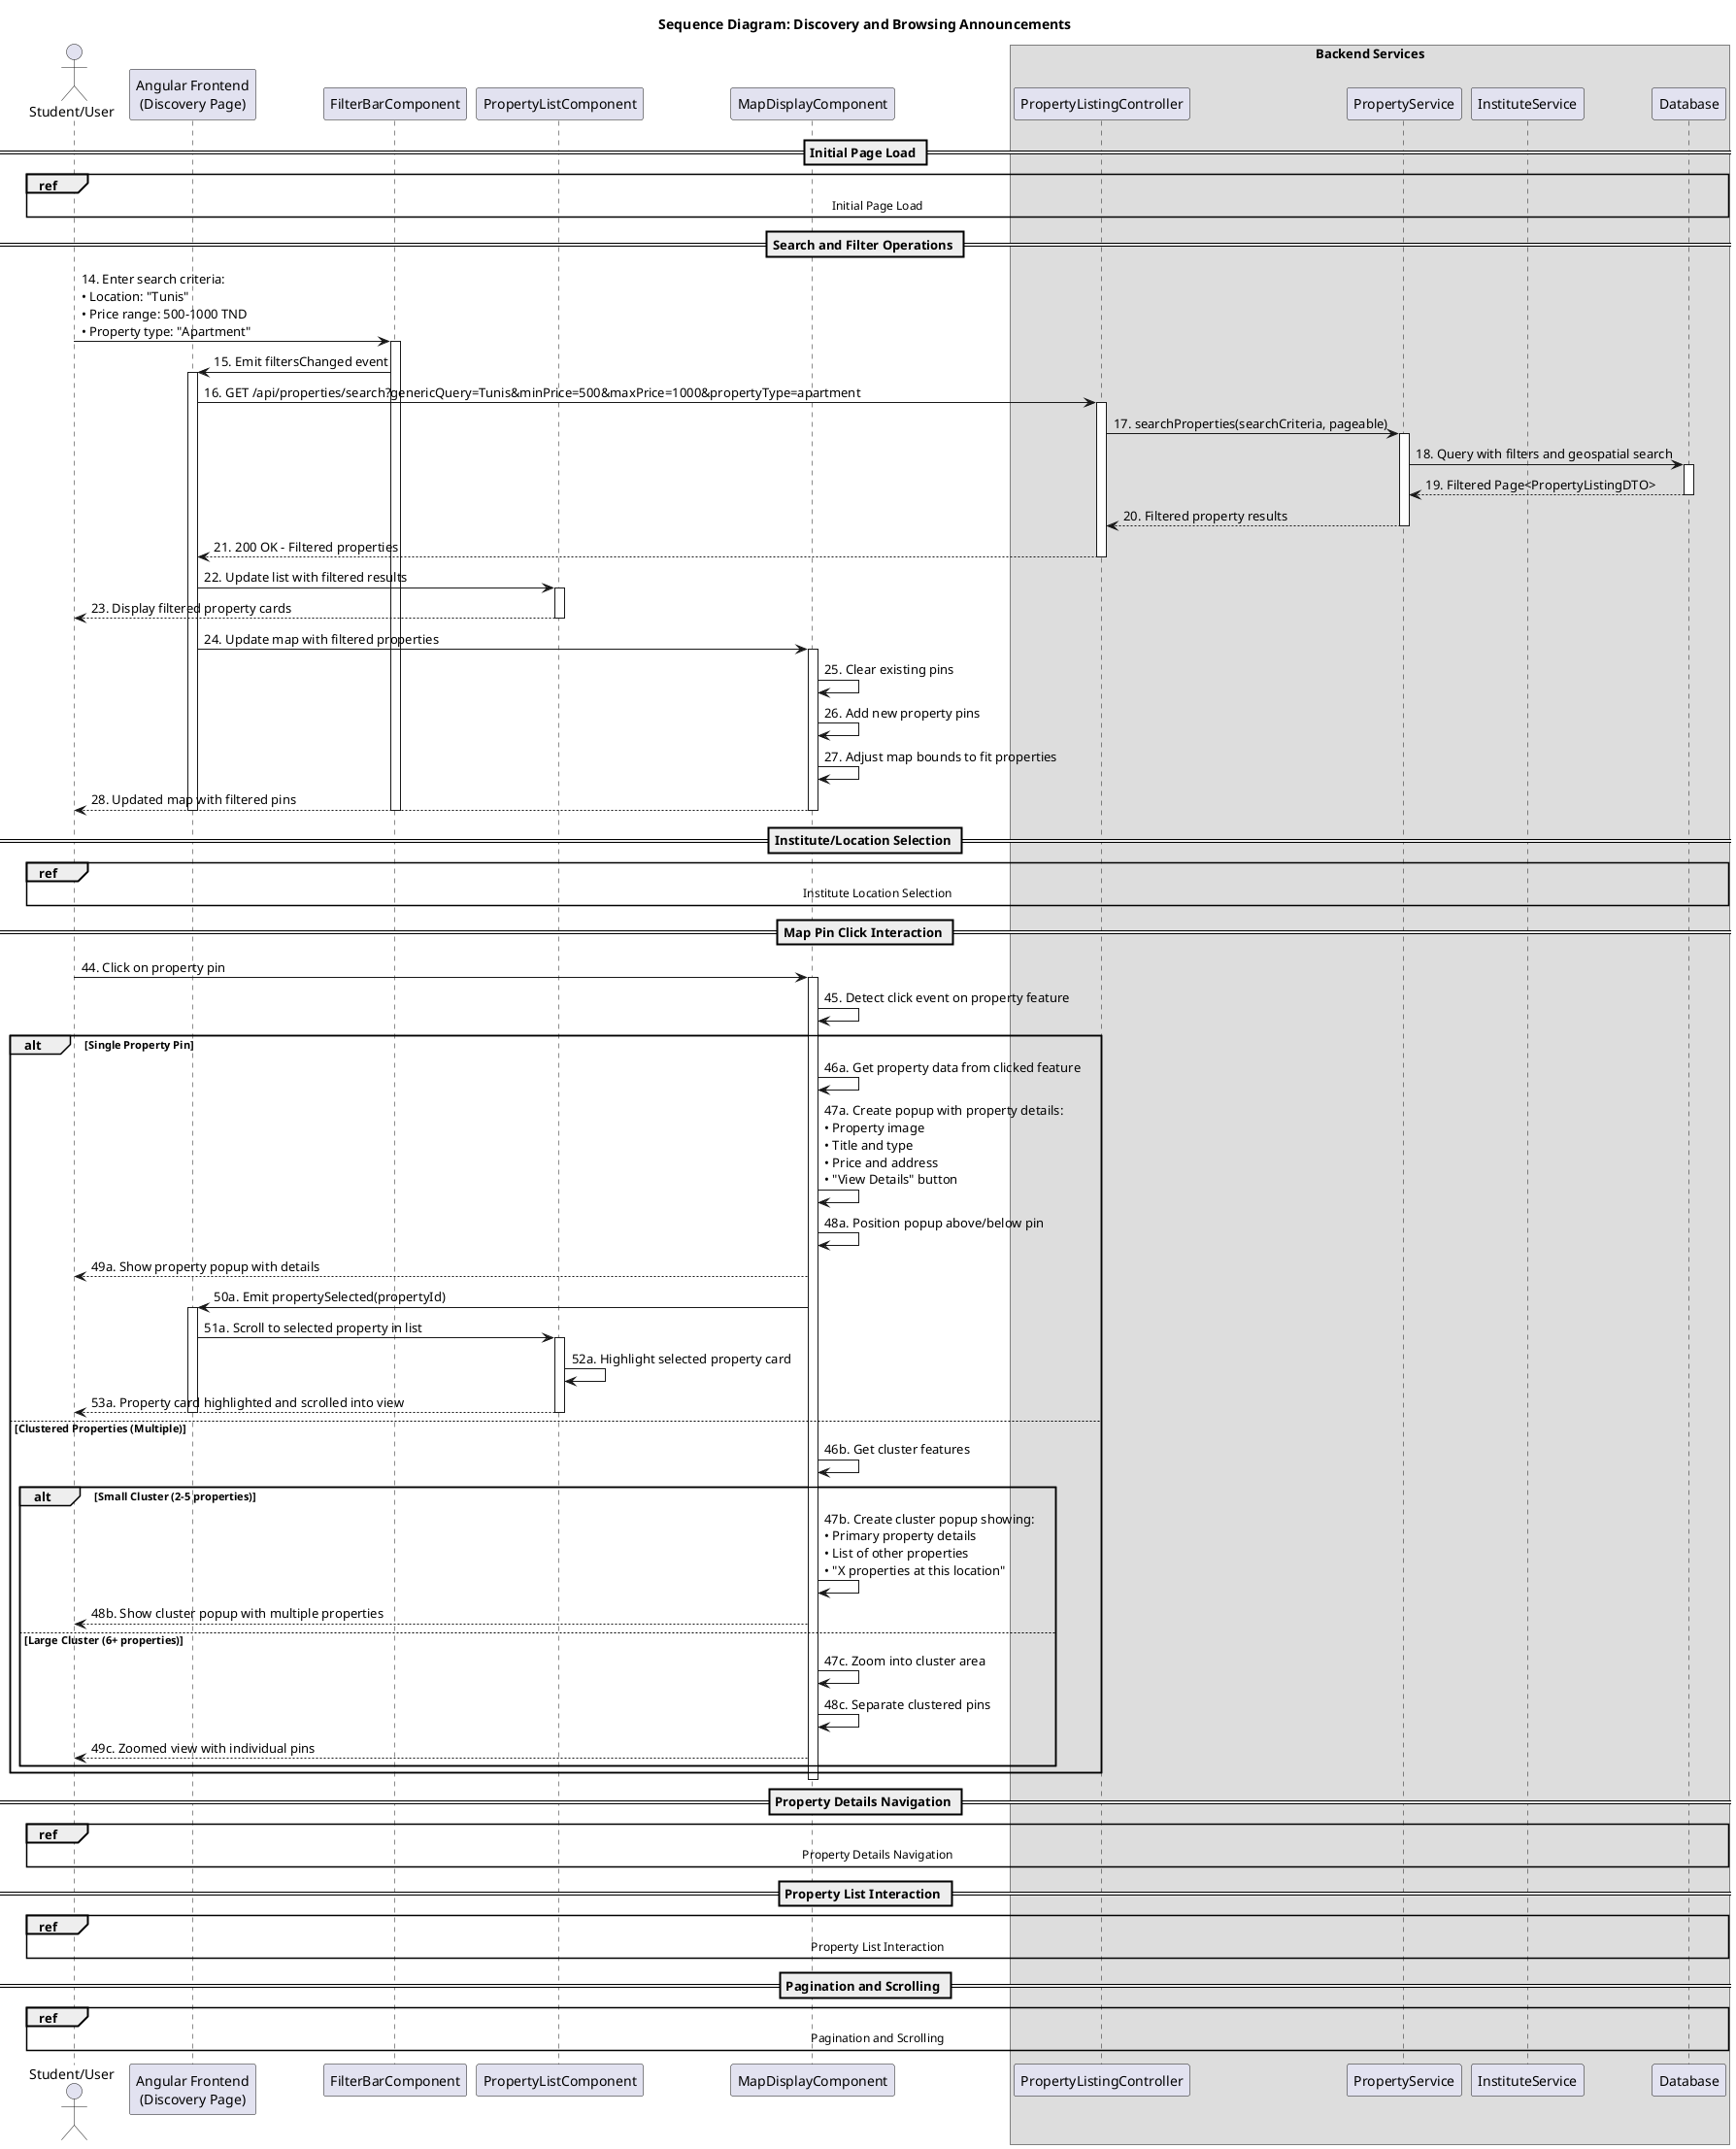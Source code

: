 @startuml
title "Sequence Diagram: Discovery and Browsing Announcements"

!define USER_COLOR #E3F2FD
!define FRONTEND_COLOR #F3E5F5
!define BACKEND_COLOR #E8F5E9
!define MAP_COLOR #FFF3E0

actor "Student/User" as User
participant "Angular Frontend\n(Discovery Page)" as Frontend
participant "FilterBarComponent" as FilterBar
participant "PropertyListComponent" as PropertyList
participant "MapDisplayComponent" as MapComponent

box "Backend Services"
    participant "PropertyListingController" as Controller
    participant "PropertyService" as Service
    participant "InstituteService" as InstituteService
    participant "Database" as DB
end box

== Initial Page Load ==

ref over User, DB : Initial Page Load

== Search and Filter Operations ==

User -> FilterBar: 14. Enter search criteria:\n• Location: "Tunis"\n• Price range: 500-1000 TND\n• Property type: "Apartment"
activate FilterBar

FilterBar -> Frontend: 15. Emit filtersChanged event
activate Frontend

Frontend -> Controller: 16. GET /api/properties/search?genericQuery=Tunis&minPrice=500&maxPrice=1000&propertyType=apartment
activate Controller

Controller -> Service: 17. searchProperties(searchCriteria, pageable)
activate Service

Service -> DB: 18. Query with filters and geospatial search
activate DB
DB --> Service: 19. Filtered Page<PropertyListingDTO>
deactivate DB

Service --> Controller: 20. Filtered property results
deactivate Service

Controller --> Frontend: 21. 200 OK - Filtered properties
deactivate Controller

Frontend -> PropertyList: 22. Update list with filtered results
activate PropertyList
PropertyList --> User: 23. Display filtered property cards
deactivate PropertyList

Frontend -> MapComponent: 24. Update map with filtered properties
activate MapComponent

MapComponent -> MapComponent: 25. Clear existing pins
MapComponent -> MapComponent: 26. Add new property pins
MapComponent -> MapComponent: 27. Adjust map bounds to fit properties

MapComponent --> User: 28. Updated map with filtered pins
deactivate MapComponent

deactivate FilterBar
deactivate Frontend

== Institute/Location Selection ==

ref over User, DB : Institute Location Selection

== Map Pin Click Interaction ==

User -> MapComponent: 44. Click on property pin
activate MapComponent

MapComponent -> MapComponent: 45. Detect click event on property feature

alt Single Property Pin
    MapComponent -> MapComponent: 46a. Get property data from clicked feature
    
    MapComponent -> MapComponent: 47a. Create popup with property details:\n• Property image\n• Title and type\n• Price and address\n• "View Details" button
    
    MapComponent -> MapComponent: 48a. Position popup above/below pin
    
    MapComponent --> User: 49a. Show property popup with details
    
    MapComponent -> Frontend: 50a. Emit propertySelected(propertyId)
    activate Frontend
    
    Frontend -> PropertyList: 51a. Scroll to selected property in list
    activate PropertyList
    PropertyList -> PropertyList: 52a. Highlight selected property card
    PropertyList --> User: 53a. Property card highlighted and scrolled into view
    deactivate PropertyList
    
    deactivate Frontend

else Clustered Properties (Multiple)
    MapComponent -> MapComponent: 46b. Get cluster features
    
    alt Small Cluster (2-5 properties)
        MapComponent -> MapComponent: 47b. Create cluster popup showing:\n• Primary property details\n• List of other properties\n• "X properties at this location"
        
        MapComponent --> User: 48b. Show cluster popup with multiple properties
        
    else Large Cluster (6+ properties)
        MapComponent -> MapComponent: 47c. Zoom into cluster area
        MapComponent -> MapComponent: 48c. Separate clustered pins
        
        MapComponent --> User: 49c. Zoomed view with individual pins
    end
end

deactivate MapComponent

== Property Details Navigation ==

ref over User, DB : Property Details Navigation

== Property List Interaction ==

ref over User, DB : Property List Interaction

== Pagination and Scrolling ==

ref over User, DB : Pagination and Scrolling

@enduml 